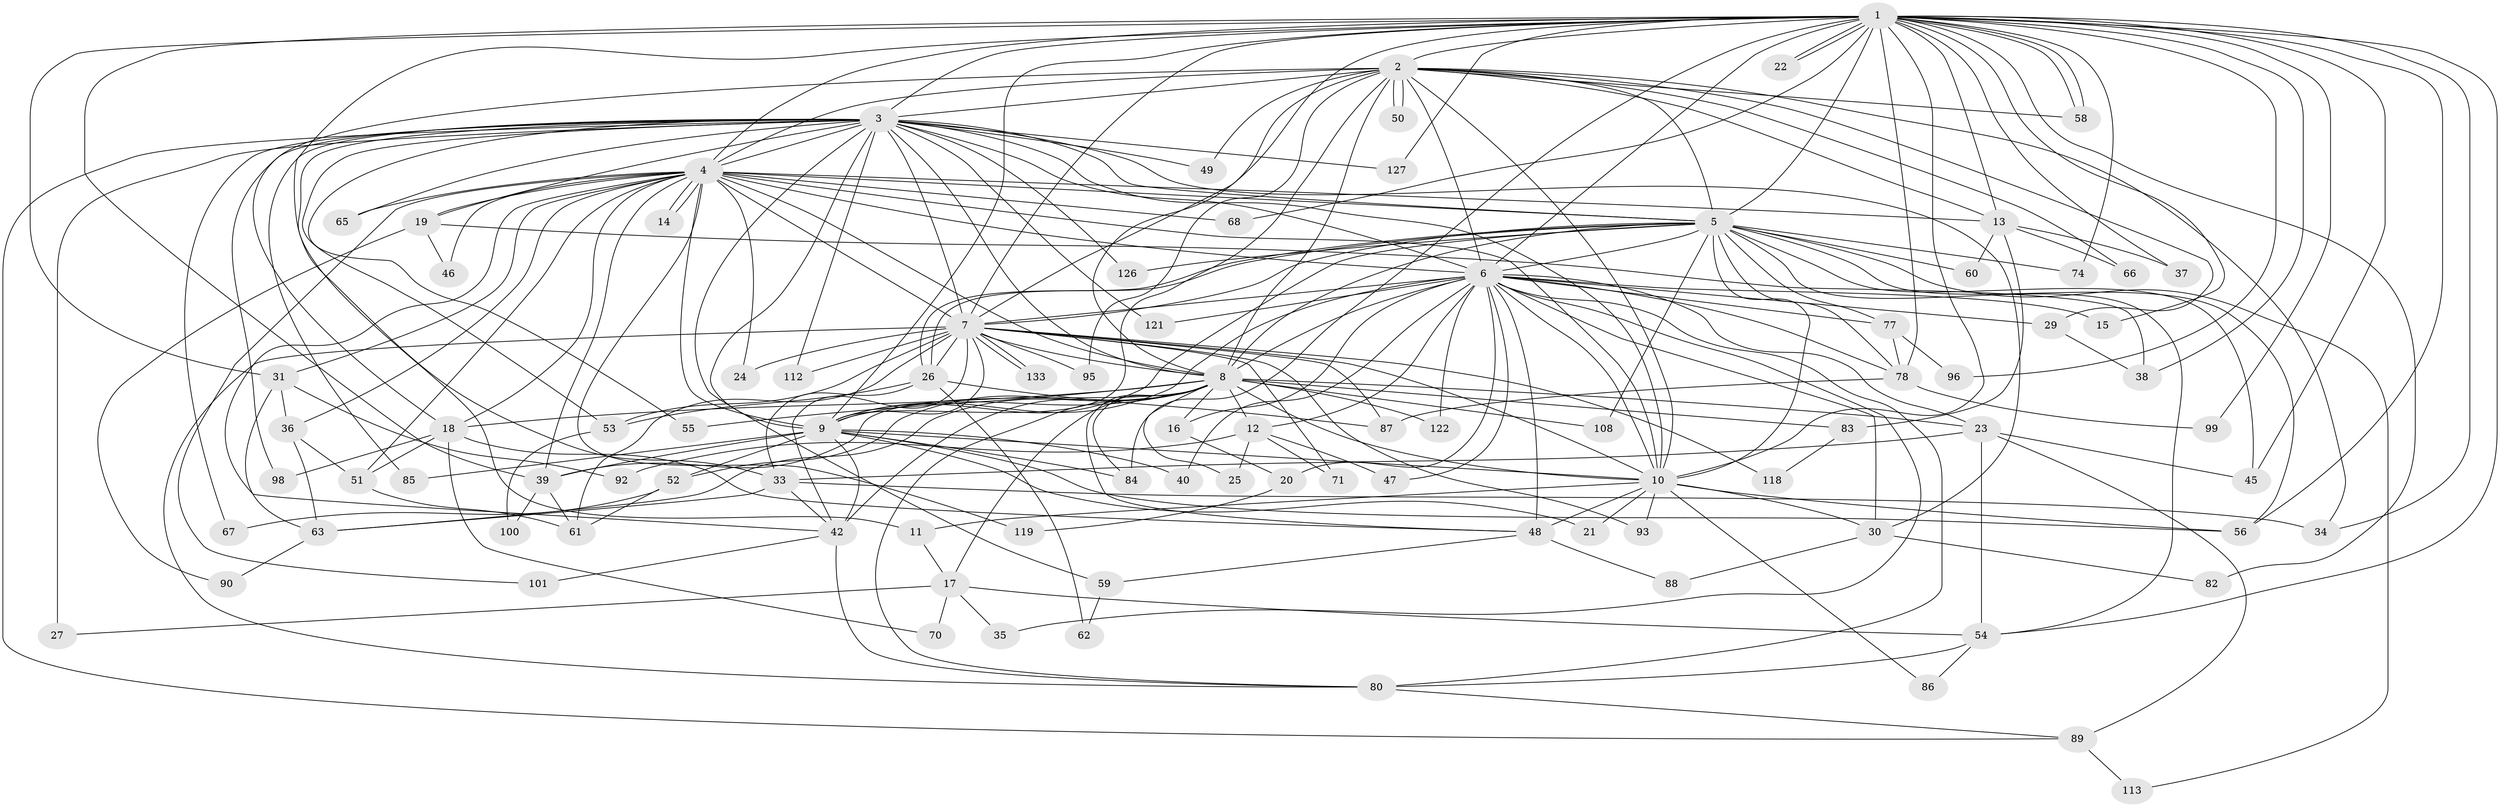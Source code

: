 // original degree distribution, {34: 0.007407407407407408, 19: 0.007407407407407408, 26: 0.022222222222222223, 27: 0.007407407407407408, 22: 0.007407407407407408, 23: 0.007407407407407408, 17: 0.014814814814814815, 3: 0.18518518518518517, 6: 0.044444444444444446, 2: 0.5481481481481482, 4: 0.07407407407407407, 5: 0.05925925925925926, 7: 0.014814814814814815}
// Generated by graph-tools (version 1.1) at 2025/17/03/04/25 18:17:38]
// undirected, 94 vertices, 247 edges
graph export_dot {
graph [start="1"]
  node [color=gray90,style=filled];
  1;
  2;
  3;
  4;
  5;
  6;
  7;
  8;
  9 [super="+129"];
  10 [super="+41+73+109"];
  11;
  12;
  13 [super="+28"];
  14;
  15;
  16;
  17;
  18 [super="+44"];
  19;
  20;
  21;
  22;
  23 [super="+117"];
  24;
  25;
  26 [super="+131+135"];
  27;
  29;
  30 [super="+32"];
  31;
  33;
  34 [super="+124"];
  35;
  36 [super="+91"];
  37;
  38 [super="+115"];
  39 [super="+107+72"];
  40;
  42 [super="+106+43+94"];
  45 [super="+125"];
  46;
  47;
  48 [super="+114+75"];
  49;
  50;
  51 [super="+116"];
  52;
  53;
  54 [super="+102+57"];
  55;
  56;
  58 [super="+134"];
  59;
  60;
  61 [super="+97"];
  62;
  63 [super="+79"];
  65;
  66;
  67;
  68;
  70;
  71;
  74 [super="+104"];
  77;
  78 [super="+120+105"];
  80 [super="+123+81"];
  82;
  83;
  84 [super="+128"];
  85;
  86;
  87;
  88;
  89;
  90;
  92;
  93;
  95;
  96;
  98;
  99;
  100;
  101;
  108;
  112;
  113;
  118;
  119;
  121;
  122;
  126;
  127;
  133;
  1 -- 2;
  1 -- 3;
  1 -- 4;
  1 -- 5;
  1 -- 6;
  1 -- 7;
  1 -- 8;
  1 -- 9;
  1 -- 10;
  1 -- 11;
  1 -- 13;
  1 -- 15;
  1 -- 22;
  1 -- 22;
  1 -- 31;
  1 -- 34;
  1 -- 37;
  1 -- 39 [weight=2];
  1 -- 45;
  1 -- 54;
  1 -- 56;
  1 -- 58;
  1 -- 58;
  1 -- 68;
  1 -- 74 [weight=2];
  1 -- 82;
  1 -- 96;
  1 -- 99;
  1 -- 127;
  1 -- 38;
  1 -- 84;
  1 -- 78;
  2 -- 3;
  2 -- 4;
  2 -- 5;
  2 -- 6;
  2 -- 7;
  2 -- 8;
  2 -- 9;
  2 -- 10;
  2 -- 18;
  2 -- 29;
  2 -- 49;
  2 -- 50;
  2 -- 50;
  2 -- 66;
  2 -- 95;
  2 -- 58;
  2 -- 13;
  2 -- 34;
  3 -- 4;
  3 -- 5;
  3 -- 6;
  3 -- 7;
  3 -- 8;
  3 -- 9;
  3 -- 10;
  3 -- 19;
  3 -- 27;
  3 -- 30;
  3 -- 33;
  3 -- 49;
  3 -- 53;
  3 -- 55;
  3 -- 59;
  3 -- 65;
  3 -- 67;
  3 -- 85;
  3 -- 89;
  3 -- 98;
  3 -- 112;
  3 -- 121;
  3 -- 126;
  3 -- 127;
  4 -- 5;
  4 -- 6;
  4 -- 7;
  4 -- 8;
  4 -- 9;
  4 -- 10 [weight=2];
  4 -- 13;
  4 -- 14;
  4 -- 14;
  4 -- 18 [weight=2];
  4 -- 19;
  4 -- 24;
  4 -- 31;
  4 -- 36;
  4 -- 39;
  4 -- 42;
  4 -- 46;
  4 -- 51;
  4 -- 65;
  4 -- 68;
  4 -- 101;
  4 -- 119;
  5 -- 6;
  5 -- 7;
  5 -- 8;
  5 -- 9;
  5 -- 10 [weight=2];
  5 -- 26;
  5 -- 26;
  5 -- 54;
  5 -- 56;
  5 -- 60;
  5 -- 74;
  5 -- 77;
  5 -- 108;
  5 -- 113;
  5 -- 126;
  5 -- 78;
  5 -- 45;
  6 -- 7;
  6 -- 8;
  6 -- 9;
  6 -- 10 [weight=2];
  6 -- 12;
  6 -- 15;
  6 -- 16;
  6 -- 20;
  6 -- 23;
  6 -- 29;
  6 -- 30;
  6 -- 35;
  6 -- 40;
  6 -- 47;
  6 -- 77;
  6 -- 78;
  6 -- 80;
  6 -- 121;
  6 -- 122;
  6 -- 48;
  7 -- 8;
  7 -- 9;
  7 -- 10;
  7 -- 24;
  7 -- 53;
  7 -- 61;
  7 -- 71;
  7 -- 80;
  7 -- 87;
  7 -- 93;
  7 -- 95;
  7 -- 112;
  7 -- 118;
  7 -- 133;
  7 -- 133;
  7 -- 26;
  7 -- 42;
  8 -- 9;
  8 -- 10;
  8 -- 12;
  8 -- 16;
  8 -- 17;
  8 -- 23;
  8 -- 25;
  8 -- 48;
  8 -- 52;
  8 -- 55;
  8 -- 83;
  8 -- 84;
  8 -- 108;
  8 -- 122;
  8 -- 39;
  8 -- 18;
  8 -- 80;
  8 -- 63;
  8 -- 42;
  9 -- 10;
  9 -- 21;
  9 -- 40;
  9 -- 52;
  9 -- 84;
  9 -- 85;
  9 -- 56;
  9 -- 42;
  9 -- 39;
  10 -- 11;
  10 -- 21;
  10 -- 86;
  10 -- 48 [weight=2];
  10 -- 56;
  10 -- 93;
  10 -- 30;
  11 -- 17;
  12 -- 25;
  12 -- 47;
  12 -- 71;
  12 -- 92;
  13 -- 37;
  13 -- 60;
  13 -- 66;
  13 -- 83;
  16 -- 20;
  17 -- 27;
  17 -- 35;
  17 -- 70;
  17 -- 54;
  18 -- 70;
  18 -- 48;
  18 -- 98;
  18 -- 51;
  19 -- 38;
  19 -- 46;
  19 -- 90;
  20 -- 119;
  23 -- 45;
  23 -- 89;
  23 -- 54;
  23 -- 33;
  26 -- 33;
  26 -- 62;
  26 -- 87;
  26 -- 53;
  29 -- 38;
  30 -- 82;
  30 -- 88;
  31 -- 36;
  31 -- 63;
  31 -- 92;
  33 -- 34;
  33 -- 42;
  33 -- 63;
  36 -- 51;
  36 -- 63;
  39 -- 100;
  39 -- 61;
  42 -- 101;
  42 -- 80;
  48 -- 59;
  48 -- 88;
  51 -- 61;
  52 -- 61;
  52 -- 67;
  53 -- 100;
  54 -- 86;
  54 -- 80;
  59 -- 62;
  63 -- 90;
  77 -- 78;
  77 -- 96;
  78 -- 99;
  78 -- 87;
  80 -- 89;
  83 -- 118;
  89 -- 113;
}
